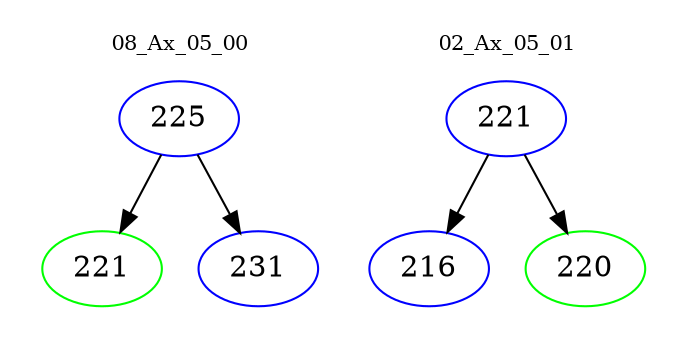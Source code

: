 digraph{
subgraph cluster_0 {
color = white
label = "08_Ax_05_00";
fontsize=10;
T0_225 [label="225", color="blue"]
T0_225 -> T0_221 [color="black"]
T0_221 [label="221", color="green"]
T0_225 -> T0_231 [color="black"]
T0_231 [label="231", color="blue"]
}
subgraph cluster_1 {
color = white
label = "02_Ax_05_01";
fontsize=10;
T1_221 [label="221", color="blue"]
T1_221 -> T1_216 [color="black"]
T1_216 [label="216", color="blue"]
T1_221 -> T1_220 [color="black"]
T1_220 [label="220", color="green"]
}
}
